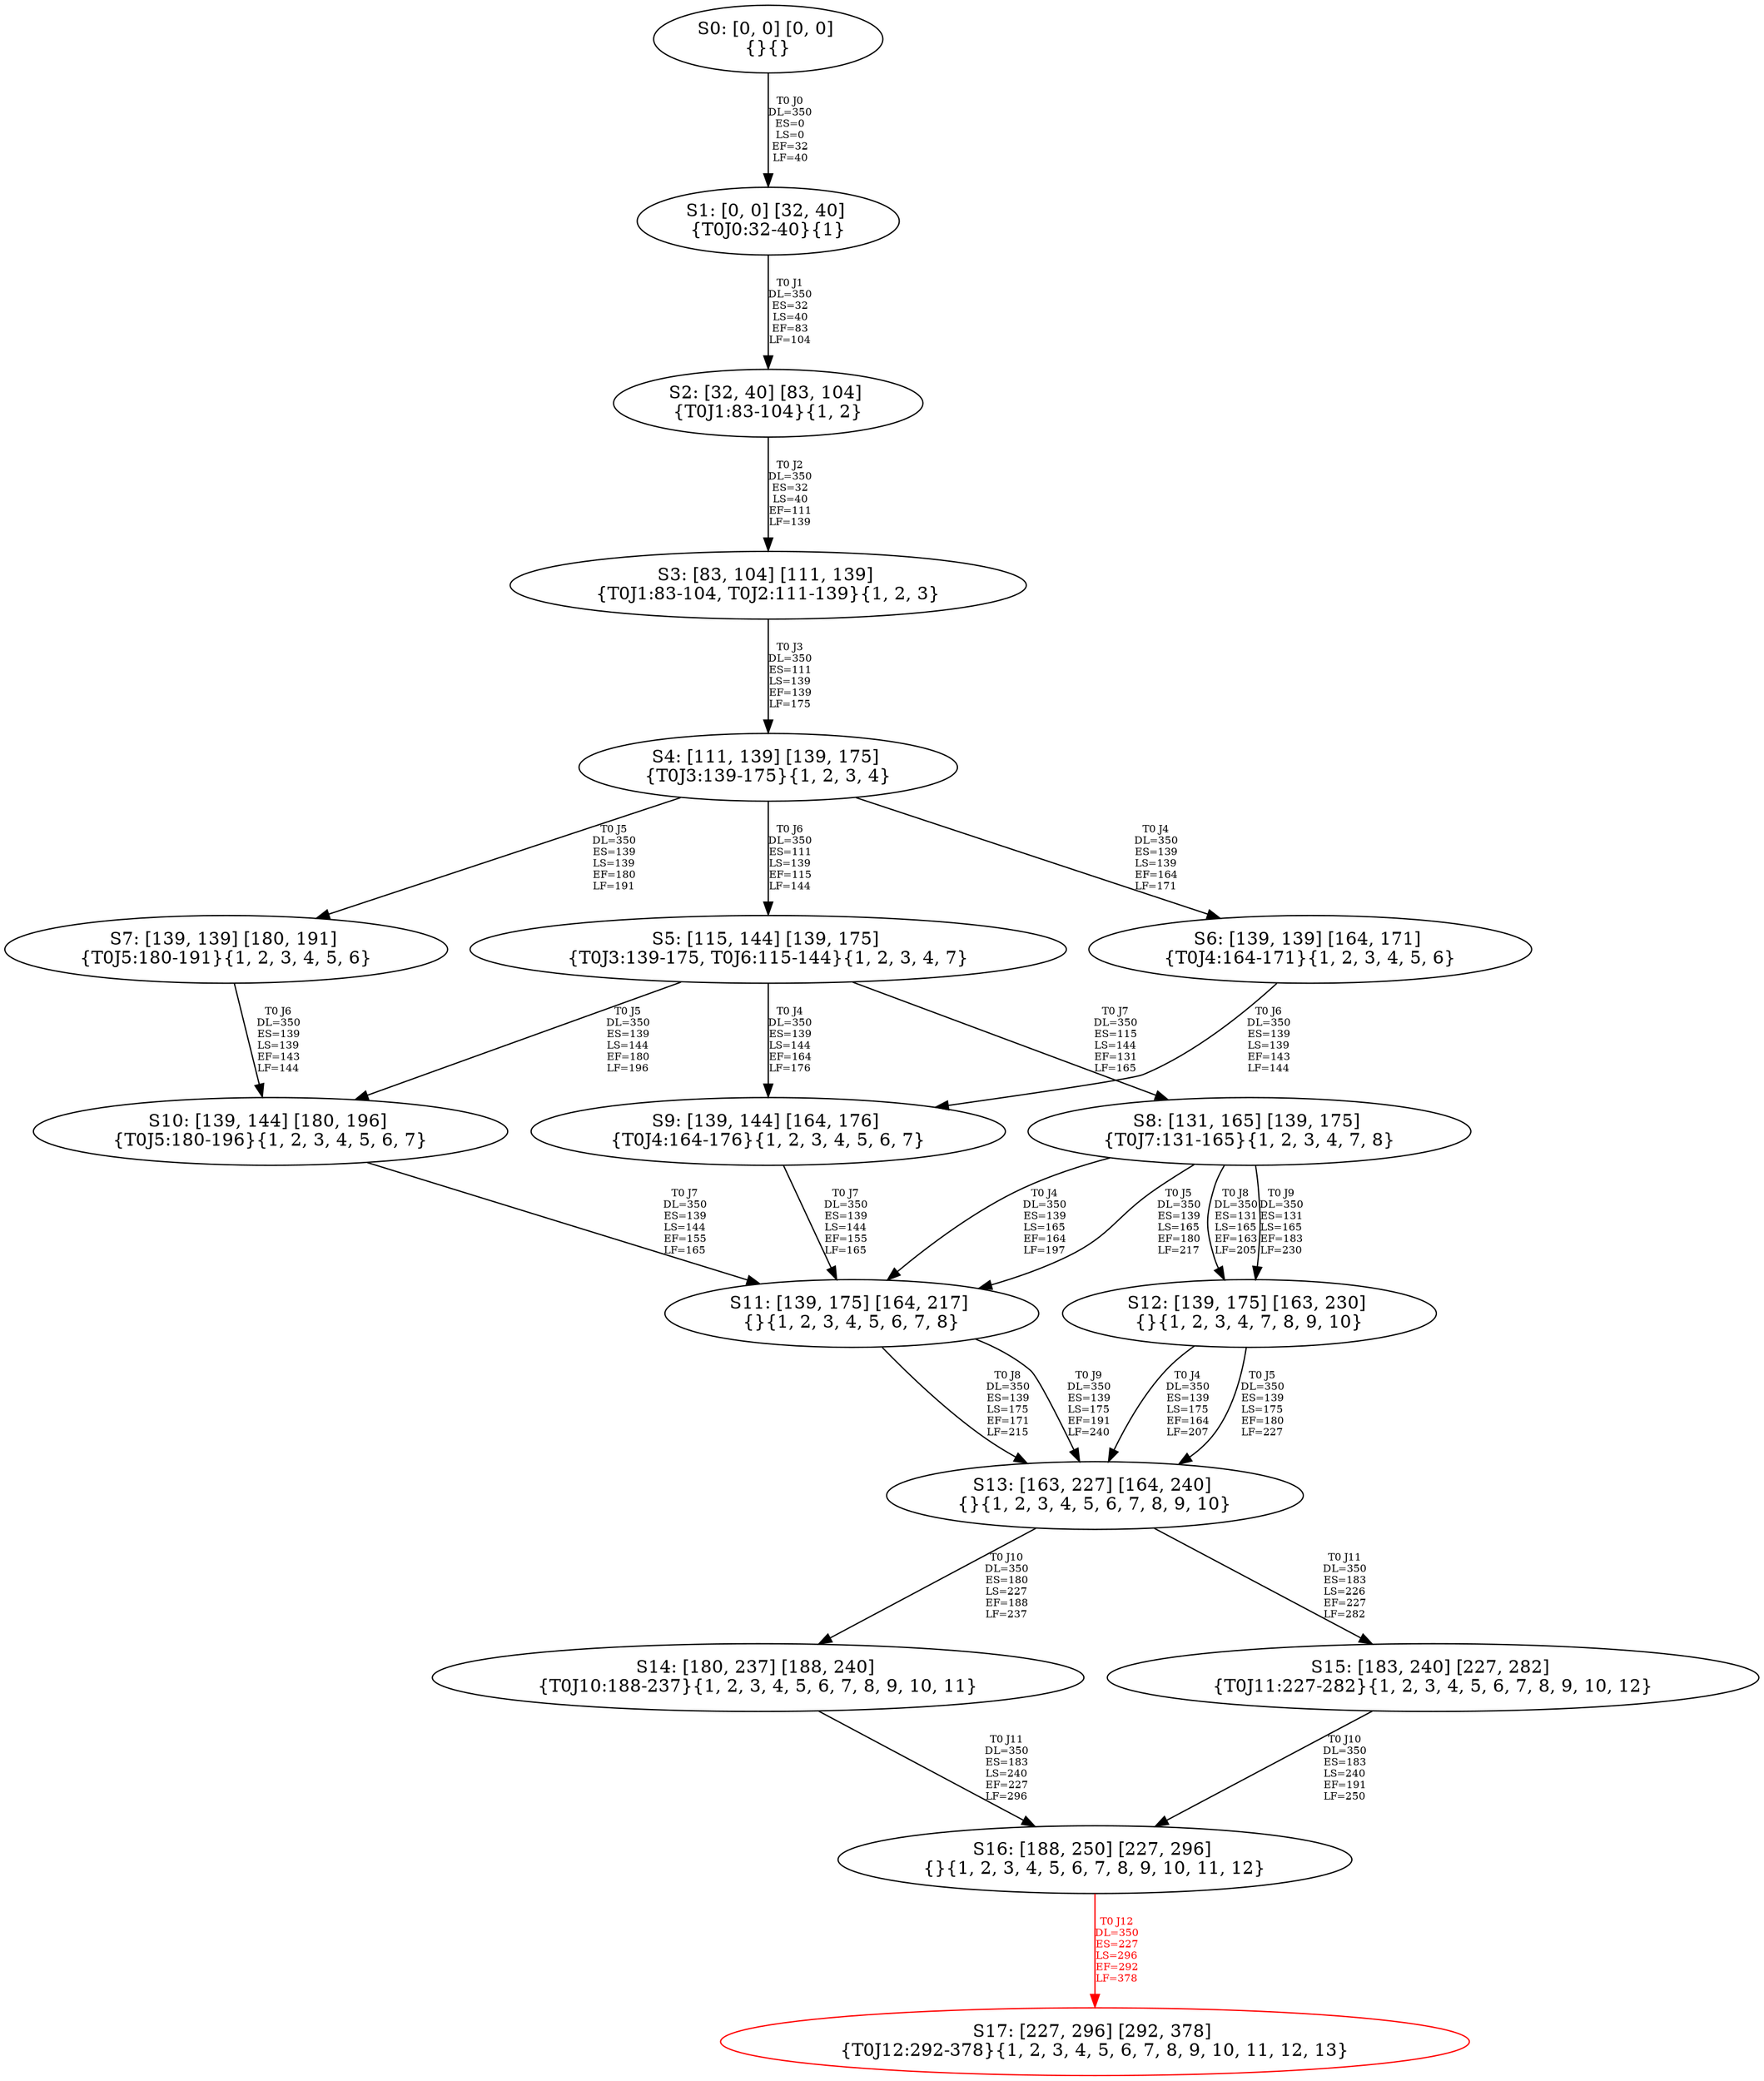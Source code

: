 digraph {
	S0[label="S0: [0, 0] [0, 0] \n{}{}"];
	S1[label="S1: [0, 0] [32, 40] \n{T0J0:32-40}{1}"];
	S2[label="S2: [32, 40] [83, 104] \n{T0J1:83-104}{1, 2}"];
	S3[label="S3: [83, 104] [111, 139] \n{T0J1:83-104, T0J2:111-139}{1, 2, 3}"];
	S4[label="S4: [111, 139] [139, 175] \n{T0J3:139-175}{1, 2, 3, 4}"];
	S5[label="S5: [115, 144] [139, 175] \n{T0J3:139-175, T0J6:115-144}{1, 2, 3, 4, 7}"];
	S6[label="S6: [139, 139] [164, 171] \n{T0J4:164-171}{1, 2, 3, 4, 5, 6}"];
	S7[label="S7: [139, 139] [180, 191] \n{T0J5:180-191}{1, 2, 3, 4, 5, 6}"];
	S8[label="S8: [131, 165] [139, 175] \n{T0J7:131-165}{1, 2, 3, 4, 7, 8}"];
	S9[label="S9: [139, 144] [164, 176] \n{T0J4:164-176}{1, 2, 3, 4, 5, 6, 7}"];
	S10[label="S10: [139, 144] [180, 196] \n{T0J5:180-196}{1, 2, 3, 4, 5, 6, 7}"];
	S11[label="S11: [139, 175] [164, 217] \n{}{1, 2, 3, 4, 5, 6, 7, 8}"];
	S12[label="S12: [139, 175] [163, 230] \n{}{1, 2, 3, 4, 7, 8, 9, 10}"];
	S13[label="S13: [163, 227] [164, 240] \n{}{1, 2, 3, 4, 5, 6, 7, 8, 9, 10}"];
	S14[label="S14: [180, 237] [188, 240] \n{T0J10:188-237}{1, 2, 3, 4, 5, 6, 7, 8, 9, 10, 11}"];
	S15[label="S15: [183, 240] [227, 282] \n{T0J11:227-282}{1, 2, 3, 4, 5, 6, 7, 8, 9, 10, 12}"];
	S16[label="S16: [188, 250] [227, 296] \n{}{1, 2, 3, 4, 5, 6, 7, 8, 9, 10, 11, 12}"];
	S17[label="S17: [227, 296] [292, 378] \n{T0J12:292-378}{1, 2, 3, 4, 5, 6, 7, 8, 9, 10, 11, 12, 13}"];
	S0 -> S1[label="T0 J0\nDL=350\nES=0\nLS=0\nEF=32\nLF=40",fontsize=8];
	S1 -> S2[label="T0 J1\nDL=350\nES=32\nLS=40\nEF=83\nLF=104",fontsize=8];
	S2 -> S3[label="T0 J2\nDL=350\nES=32\nLS=40\nEF=111\nLF=139",fontsize=8];
	S3 -> S4[label="T0 J3\nDL=350\nES=111\nLS=139\nEF=139\nLF=175",fontsize=8];
	S4 -> S6[label="T0 J4\nDL=350\nES=139\nLS=139\nEF=164\nLF=171",fontsize=8];
	S4 -> S7[label="T0 J5\nDL=350\nES=139\nLS=139\nEF=180\nLF=191",fontsize=8];
	S4 -> S5[label="T0 J6\nDL=350\nES=111\nLS=139\nEF=115\nLF=144",fontsize=8];
	S5 -> S9[label="T0 J4\nDL=350\nES=139\nLS=144\nEF=164\nLF=176",fontsize=8];
	S5 -> S10[label="T0 J5\nDL=350\nES=139\nLS=144\nEF=180\nLF=196",fontsize=8];
	S5 -> S8[label="T0 J7\nDL=350\nES=115\nLS=144\nEF=131\nLF=165",fontsize=8];
	S6 -> S9[label="T0 J6\nDL=350\nES=139\nLS=139\nEF=143\nLF=144",fontsize=8];
	S7 -> S10[label="T0 J6\nDL=350\nES=139\nLS=139\nEF=143\nLF=144",fontsize=8];
	S8 -> S11[label="T0 J4\nDL=350\nES=139\nLS=165\nEF=164\nLF=197",fontsize=8];
	S8 -> S11[label="T0 J5\nDL=350\nES=139\nLS=165\nEF=180\nLF=217",fontsize=8];
	S8 -> S12[label="T0 J8\nDL=350\nES=131\nLS=165\nEF=163\nLF=205",fontsize=8];
	S8 -> S12[label="T0 J9\nDL=350\nES=131\nLS=165\nEF=183\nLF=230",fontsize=8];
	S9 -> S11[label="T0 J7\nDL=350\nES=139\nLS=144\nEF=155\nLF=165",fontsize=8];
	S10 -> S11[label="T0 J7\nDL=350\nES=139\nLS=144\nEF=155\nLF=165",fontsize=8];
	S11 -> S13[label="T0 J8\nDL=350\nES=139\nLS=175\nEF=171\nLF=215",fontsize=8];
	S11 -> S13[label="T0 J9\nDL=350\nES=139\nLS=175\nEF=191\nLF=240",fontsize=8];
	S12 -> S13[label="T0 J4\nDL=350\nES=139\nLS=175\nEF=164\nLF=207",fontsize=8];
	S12 -> S13[label="T0 J5\nDL=350\nES=139\nLS=175\nEF=180\nLF=227",fontsize=8];
	S13 -> S14[label="T0 J10\nDL=350\nES=180\nLS=227\nEF=188\nLF=237",fontsize=8];
	S13 -> S15[label="T0 J11\nDL=350\nES=183\nLS=226\nEF=227\nLF=282",fontsize=8];
	S14 -> S16[label="T0 J11\nDL=350\nES=183\nLS=240\nEF=227\nLF=296",fontsize=8];
	S15 -> S16[label="T0 J10\nDL=350\nES=183\nLS=240\nEF=191\nLF=250",fontsize=8];
	S16 -> S17[label="T0 J12\nDL=350\nES=227\nLS=296\nEF=292\nLF=378",color=Red,fontcolor=Red,fontsize=8];
S17[color=Red];
}
